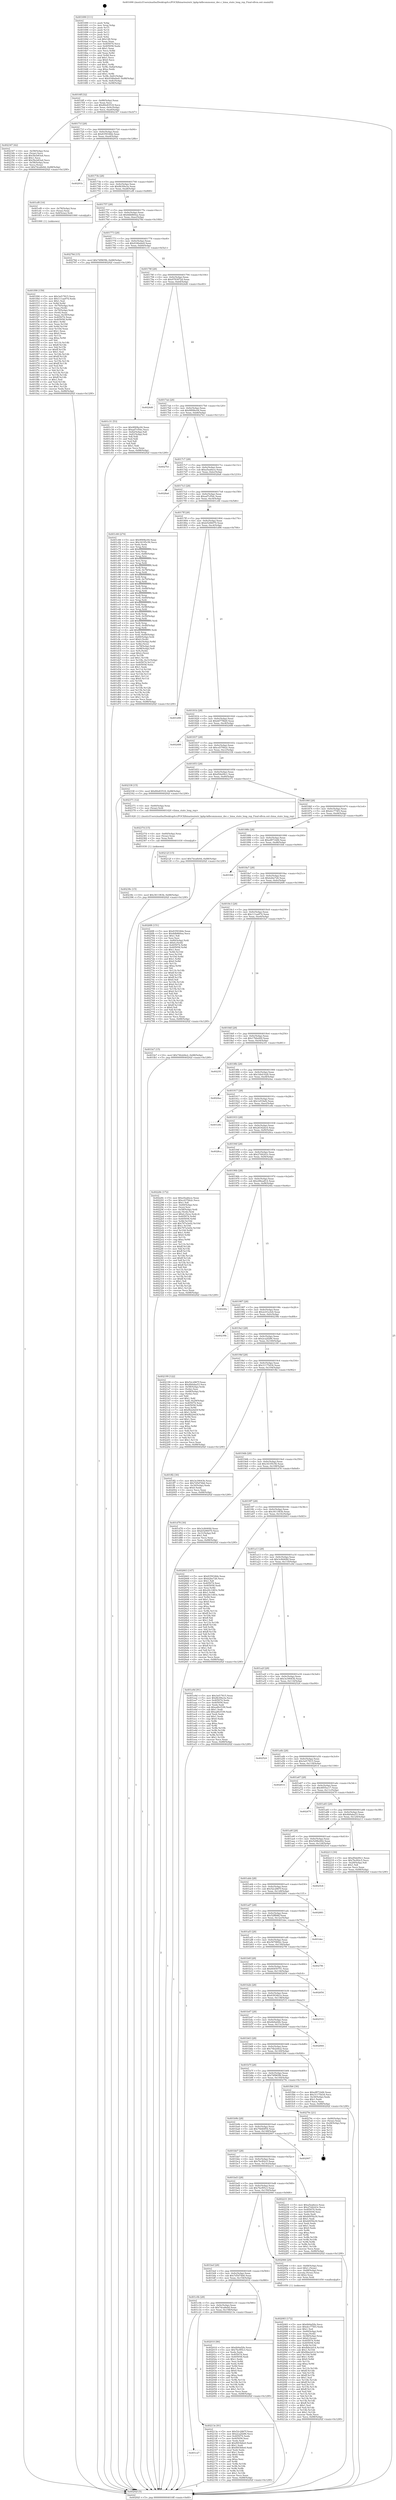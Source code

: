 digraph "0x401690" {
  label = "0x401690 (/mnt/c/Users/mathe/Desktop/tcc/POCII/binaries/extr_kphp-kdbcommonxz_dec.c_lzma_state_long_rep_Final-ollvm.out::main(0))"
  labelloc = "t"
  node[shape=record]

  Entry [label="",width=0.3,height=0.3,shape=circle,fillcolor=black,style=filled]
  "0x4016ff" [label="{
     0x4016ff [32]\l
     | [instrs]\l
     &nbsp;&nbsp;0x4016ff \<+6\>: mov -0x88(%rbp),%eax\l
     &nbsp;&nbsp;0x401705 \<+2\>: mov %eax,%ecx\l
     &nbsp;&nbsp;0x401707 \<+6\>: sub $0x80e83518,%ecx\l
     &nbsp;&nbsp;0x40170d \<+6\>: mov %eax,-0x9c(%rbp)\l
     &nbsp;&nbsp;0x401713 \<+6\>: mov %ecx,-0xa0(%rbp)\l
     &nbsp;&nbsp;0x401719 \<+6\>: je 0000000000402347 \<main+0xcb7\>\l
  }"]
  "0x402347" [label="{
     0x402347 [42]\l
     | [instrs]\l
     &nbsp;&nbsp;0x402347 \<+4\>: mov -0x58(%rbp),%rax\l
     &nbsp;&nbsp;0x40234b \<+2\>: mov (%rax),%ecx\l
     &nbsp;&nbsp;0x40234d \<+6\>: sub $0x5bcb83a4,%ecx\l
     &nbsp;&nbsp;0x402353 \<+3\>: add $0x1,%ecx\l
     &nbsp;&nbsp;0x402356 \<+6\>: add $0x5bcb83a4,%ecx\l
     &nbsp;&nbsp;0x40235c \<+4\>: mov -0x58(%rbp),%rax\l
     &nbsp;&nbsp;0x402360 \<+2\>: mov %ecx,(%rax)\l
     &nbsp;&nbsp;0x402362 \<+10\>: movl $0x7dca8e0d,-0x88(%rbp)\l
     &nbsp;&nbsp;0x40236c \<+5\>: jmp 000000000040292f \<main+0x129f\>\l
  }"]
  "0x40171f" [label="{
     0x40171f [28]\l
     | [instrs]\l
     &nbsp;&nbsp;0x40171f \<+5\>: jmp 0000000000401724 \<main+0x94\>\l
     &nbsp;&nbsp;0x401724 \<+6\>: mov -0x9c(%rbp),%eax\l
     &nbsp;&nbsp;0x40172a \<+5\>: sub $0x835934bb,%eax\l
     &nbsp;&nbsp;0x40172f \<+6\>: mov %eax,-0xa4(%rbp)\l
     &nbsp;&nbsp;0x401735 \<+6\>: je 000000000040291b \<main+0x128b\>\l
  }"]
  Exit [label="",width=0.3,height=0.3,shape=circle,fillcolor=black,style=filled,peripheries=2]
  "0x40291b" [label="{
     0x40291b\l
  }", style=dashed]
  "0x40173b" [label="{
     0x40173b [28]\l
     | [instrs]\l
     &nbsp;&nbsp;0x40173b \<+5\>: jmp 0000000000401740 \<main+0xb0\>\l
     &nbsp;&nbsp;0x401740 \<+6\>: mov -0x9c(%rbp),%eax\l
     &nbsp;&nbsp;0x401746 \<+5\>: sub $0x8b3f4a3a,%eax\l
     &nbsp;&nbsp;0x40174b \<+6\>: mov %eax,-0xa8(%rbp)\l
     &nbsp;&nbsp;0x401751 \<+6\>: je 0000000000401ef8 \<main+0x868\>\l
  }"]
  "0x40238c" [label="{
     0x40238c [15]\l
     | [instrs]\l
     &nbsp;&nbsp;0x40238c \<+10\>: movl $0x3611f63b,-0x88(%rbp)\l
     &nbsp;&nbsp;0x402396 \<+5\>: jmp 000000000040292f \<main+0x129f\>\l
  }"]
  "0x401ef8" [label="{
     0x401ef8 [16]\l
     | [instrs]\l
     &nbsp;&nbsp;0x401ef8 \<+4\>: mov -0x78(%rbp),%rax\l
     &nbsp;&nbsp;0x401efc \<+3\>: mov (%rax),%rax\l
     &nbsp;&nbsp;0x401eff \<+4\>: mov 0x8(%rax),%rdi\l
     &nbsp;&nbsp;0x401f03 \<+5\>: call 0000000000401060 \<atoi@plt\>\l
     | [calls]\l
     &nbsp;&nbsp;0x401060 \{1\} (unknown)\l
  }"]
  "0x401757" [label="{
     0x401757 [28]\l
     | [instrs]\l
     &nbsp;&nbsp;0x401757 \<+5\>: jmp 000000000040175c \<main+0xcc\>\l
     &nbsp;&nbsp;0x40175c \<+6\>: mov -0x9c(%rbp),%eax\l
     &nbsp;&nbsp;0x401762 \<+5\>: sub $0x8db860ea,%eax\l
     &nbsp;&nbsp;0x401767 \<+6\>: mov %eax,-0xac(%rbp)\l
     &nbsp;&nbsp;0x40176d \<+6\>: je 000000000040278d \<main+0x10fd\>\l
  }"]
  "0x40237d" [label="{
     0x40237d [15]\l
     | [instrs]\l
     &nbsp;&nbsp;0x40237d \<+4\>: mov -0x60(%rbp),%rax\l
     &nbsp;&nbsp;0x402381 \<+3\>: mov (%rax),%rax\l
     &nbsp;&nbsp;0x402384 \<+3\>: mov %rax,%rdi\l
     &nbsp;&nbsp;0x402387 \<+5\>: call 0000000000401030 \<free@plt\>\l
     | [calls]\l
     &nbsp;&nbsp;0x401030 \{1\} (unknown)\l
  }"]
  "0x40278d" [label="{
     0x40278d [15]\l
     | [instrs]\l
     &nbsp;&nbsp;0x40278d \<+10\>: movl $0x74f965fb,-0x88(%rbp)\l
     &nbsp;&nbsp;0x402797 \<+5\>: jmp 000000000040292f \<main+0x129f\>\l
  }"]
  "0x401773" [label="{
     0x401773 [28]\l
     | [instrs]\l
     &nbsp;&nbsp;0x401773 \<+5\>: jmp 0000000000401778 \<main+0xe8\>\l
     &nbsp;&nbsp;0x401778 \<+6\>: mov -0x9c(%rbp),%eax\l
     &nbsp;&nbsp;0x40177e \<+5\>: sub $0x934bebe9,%eax\l
     &nbsp;&nbsp;0x401783 \<+6\>: mov %eax,-0xb0(%rbp)\l
     &nbsp;&nbsp;0x401789 \<+6\>: je 0000000000401c31 \<main+0x5a1\>\l
  }"]
  "0x401c27" [label="{
     0x401c27\l
  }", style=dashed]
  "0x401c31" [label="{
     0x401c31 [53]\l
     | [instrs]\l
     &nbsp;&nbsp;0x401c31 \<+5\>: mov $0x9f49bc04,%eax\l
     &nbsp;&nbsp;0x401c36 \<+5\>: mov $0xad7cf5dc,%ecx\l
     &nbsp;&nbsp;0x401c3b \<+6\>: mov -0x82(%rbp),%dl\l
     &nbsp;&nbsp;0x401c41 \<+7\>: mov -0x81(%rbp),%sil\l
     &nbsp;&nbsp;0x401c48 \<+3\>: mov %dl,%dil\l
     &nbsp;&nbsp;0x401c4b \<+3\>: and %sil,%dil\l
     &nbsp;&nbsp;0x401c4e \<+3\>: xor %sil,%dl\l
     &nbsp;&nbsp;0x401c51 \<+3\>: or %dl,%dil\l
     &nbsp;&nbsp;0x401c54 \<+4\>: test $0x1,%dil\l
     &nbsp;&nbsp;0x401c58 \<+3\>: cmovne %ecx,%eax\l
     &nbsp;&nbsp;0x401c5b \<+6\>: mov %eax,-0x88(%rbp)\l
     &nbsp;&nbsp;0x401c61 \<+5\>: jmp 000000000040292f \<main+0x129f\>\l
  }"]
  "0x40178f" [label="{
     0x40178f [28]\l
     | [instrs]\l
     &nbsp;&nbsp;0x40178f \<+5\>: jmp 0000000000401794 \<main+0x104\>\l
     &nbsp;&nbsp;0x401794 \<+6\>: mov -0x9c(%rbp),%eax\l
     &nbsp;&nbsp;0x40179a \<+5\>: sub $0x9783972d,%eax\l
     &nbsp;&nbsp;0x40179f \<+6\>: mov %eax,-0xb4(%rbp)\l
     &nbsp;&nbsp;0x4017a5 \<+6\>: je 00000000004024d0 \<main+0xe40\>\l
  }"]
  "0x40292f" [label="{
     0x40292f [5]\l
     | [instrs]\l
     &nbsp;&nbsp;0x40292f \<+5\>: jmp 00000000004016ff \<main+0x6f\>\l
  }"]
  "0x401690" [label="{
     0x401690 [111]\l
     | [instrs]\l
     &nbsp;&nbsp;0x401690 \<+1\>: push %rbp\l
     &nbsp;&nbsp;0x401691 \<+3\>: mov %rsp,%rbp\l
     &nbsp;&nbsp;0x401694 \<+2\>: push %r15\l
     &nbsp;&nbsp;0x401696 \<+2\>: push %r14\l
     &nbsp;&nbsp;0x401698 \<+2\>: push %r13\l
     &nbsp;&nbsp;0x40169a \<+2\>: push %r12\l
     &nbsp;&nbsp;0x40169c \<+1\>: push %rbx\l
     &nbsp;&nbsp;0x40169d \<+7\>: sub $0x148,%rsp\l
     &nbsp;&nbsp;0x4016a4 \<+2\>: xor %eax,%eax\l
     &nbsp;&nbsp;0x4016a6 \<+7\>: mov 0x405074,%ecx\l
     &nbsp;&nbsp;0x4016ad \<+7\>: mov 0x405058,%edx\l
     &nbsp;&nbsp;0x4016b4 \<+3\>: sub $0x1,%eax\l
     &nbsp;&nbsp;0x4016b7 \<+3\>: mov %ecx,%r8d\l
     &nbsp;&nbsp;0x4016ba \<+3\>: add %eax,%r8d\l
     &nbsp;&nbsp;0x4016bd \<+4\>: imul %r8d,%ecx\l
     &nbsp;&nbsp;0x4016c1 \<+3\>: and $0x1,%ecx\l
     &nbsp;&nbsp;0x4016c4 \<+3\>: cmp $0x0,%ecx\l
     &nbsp;&nbsp;0x4016c7 \<+4\>: sete %r9b\l
     &nbsp;&nbsp;0x4016cb \<+4\>: and $0x1,%r9b\l
     &nbsp;&nbsp;0x4016cf \<+7\>: mov %r9b,-0x82(%rbp)\l
     &nbsp;&nbsp;0x4016d6 \<+3\>: cmp $0xa,%edx\l
     &nbsp;&nbsp;0x4016d9 \<+4\>: setl %r9b\l
     &nbsp;&nbsp;0x4016dd \<+4\>: and $0x1,%r9b\l
     &nbsp;&nbsp;0x4016e1 \<+7\>: mov %r9b,-0x81(%rbp)\l
     &nbsp;&nbsp;0x4016e8 \<+10\>: movl $0x934bebe9,-0x88(%rbp)\l
     &nbsp;&nbsp;0x4016f2 \<+6\>: mov %edi,-0x8c(%rbp)\l
     &nbsp;&nbsp;0x4016f8 \<+7\>: mov %rsi,-0x98(%rbp)\l
  }"]
  "0x40213e" [label="{
     0x40213e [91]\l
     | [instrs]\l
     &nbsp;&nbsp;0x40213e \<+5\>: mov $0x52c2867f,%eax\l
     &nbsp;&nbsp;0x402143 \<+5\>: mov $0x2ca2f286,%ecx\l
     &nbsp;&nbsp;0x402148 \<+7\>: mov 0x405074,%edx\l
     &nbsp;&nbsp;0x40214f \<+7\>: mov 0x405058,%esi\l
     &nbsp;&nbsp;0x402156 \<+2\>: mov %edx,%edi\l
     &nbsp;&nbsp;0x402158 \<+6\>: add $0xf003b6e0,%edi\l
     &nbsp;&nbsp;0x40215e \<+3\>: sub $0x1,%edi\l
     &nbsp;&nbsp;0x402161 \<+6\>: sub $0xf003b6e0,%edi\l
     &nbsp;&nbsp;0x402167 \<+3\>: imul %edi,%edx\l
     &nbsp;&nbsp;0x40216a \<+3\>: and $0x1,%edx\l
     &nbsp;&nbsp;0x40216d \<+3\>: cmp $0x0,%edx\l
     &nbsp;&nbsp;0x402170 \<+4\>: sete %r8b\l
     &nbsp;&nbsp;0x402174 \<+3\>: cmp $0xa,%esi\l
     &nbsp;&nbsp;0x402177 \<+4\>: setl %r9b\l
     &nbsp;&nbsp;0x40217b \<+3\>: mov %r8b,%r10b\l
     &nbsp;&nbsp;0x40217e \<+3\>: and %r9b,%r10b\l
     &nbsp;&nbsp;0x402181 \<+3\>: xor %r9b,%r8b\l
     &nbsp;&nbsp;0x402184 \<+3\>: or %r8b,%r10b\l
     &nbsp;&nbsp;0x402187 \<+4\>: test $0x1,%r10b\l
     &nbsp;&nbsp;0x40218b \<+3\>: cmovne %ecx,%eax\l
     &nbsp;&nbsp;0x40218e \<+6\>: mov %eax,-0x88(%rbp)\l
     &nbsp;&nbsp;0x402194 \<+5\>: jmp 000000000040292f \<main+0x129f\>\l
  }"]
  "0x4024d0" [label="{
     0x4024d0\l
  }", style=dashed]
  "0x4017ab" [label="{
     0x4017ab [28]\l
     | [instrs]\l
     &nbsp;&nbsp;0x4017ab \<+5\>: jmp 00000000004017b0 \<main+0x120\>\l
     &nbsp;&nbsp;0x4017b0 \<+6\>: mov -0x9c(%rbp),%eax\l
     &nbsp;&nbsp;0x4017b6 \<+5\>: sub $0x9f49bc04,%eax\l
     &nbsp;&nbsp;0x4017bb \<+6\>: mov %eax,-0xb8(%rbp)\l
     &nbsp;&nbsp;0x4017c1 \<+6\>: je 00000000004027b1 \<main+0x1121\>\l
  }"]
  "0x402083" [label="{
     0x402083 [172]\l
     | [instrs]\l
     &nbsp;&nbsp;0x402083 \<+5\>: mov $0x6b9af2fe,%ecx\l
     &nbsp;&nbsp;0x402088 \<+5\>: mov $0xdcc774f3,%edx\l
     &nbsp;&nbsp;0x40208d \<+3\>: mov $0x1,%sil\l
     &nbsp;&nbsp;0x402090 \<+4\>: mov -0x60(%rbp),%rdi\l
     &nbsp;&nbsp;0x402094 \<+3\>: mov %rax,(%rdi)\l
     &nbsp;&nbsp;0x402097 \<+4\>: mov -0x58(%rbp),%rax\l
     &nbsp;&nbsp;0x40209b \<+6\>: movl $0x0,(%rax)\l
     &nbsp;&nbsp;0x4020a1 \<+8\>: mov 0x405074,%r8d\l
     &nbsp;&nbsp;0x4020a9 \<+8\>: mov 0x405058,%r9d\l
     &nbsp;&nbsp;0x4020b1 \<+3\>: mov %r8d,%r10d\l
     &nbsp;&nbsp;0x4020b4 \<+7\>: sub $0xfbbe2d14,%r10d\l
     &nbsp;&nbsp;0x4020bb \<+4\>: sub $0x1,%r10d\l
     &nbsp;&nbsp;0x4020bf \<+7\>: add $0xfbbe2d14,%r10d\l
     &nbsp;&nbsp;0x4020c6 \<+4\>: imul %r10d,%r8d\l
     &nbsp;&nbsp;0x4020ca \<+4\>: and $0x1,%r8d\l
     &nbsp;&nbsp;0x4020ce \<+4\>: cmp $0x0,%r8d\l
     &nbsp;&nbsp;0x4020d2 \<+4\>: sete %r11b\l
     &nbsp;&nbsp;0x4020d6 \<+4\>: cmp $0xa,%r9d\l
     &nbsp;&nbsp;0x4020da \<+3\>: setl %bl\l
     &nbsp;&nbsp;0x4020dd \<+3\>: mov %r11b,%r14b\l
     &nbsp;&nbsp;0x4020e0 \<+4\>: xor $0xff,%r14b\l
     &nbsp;&nbsp;0x4020e4 \<+3\>: mov %bl,%r15b\l
     &nbsp;&nbsp;0x4020e7 \<+4\>: xor $0xff,%r15b\l
     &nbsp;&nbsp;0x4020eb \<+4\>: xor $0x1,%sil\l
     &nbsp;&nbsp;0x4020ef \<+3\>: mov %r14b,%r12b\l
     &nbsp;&nbsp;0x4020f2 \<+4\>: and $0xff,%r12b\l
     &nbsp;&nbsp;0x4020f6 \<+3\>: and %sil,%r11b\l
     &nbsp;&nbsp;0x4020f9 \<+3\>: mov %r15b,%r13b\l
     &nbsp;&nbsp;0x4020fc \<+4\>: and $0xff,%r13b\l
     &nbsp;&nbsp;0x402100 \<+3\>: and %sil,%bl\l
     &nbsp;&nbsp;0x402103 \<+3\>: or %r11b,%r12b\l
     &nbsp;&nbsp;0x402106 \<+3\>: or %bl,%r13b\l
     &nbsp;&nbsp;0x402109 \<+3\>: xor %r13b,%r12b\l
     &nbsp;&nbsp;0x40210c \<+3\>: or %r15b,%r14b\l
     &nbsp;&nbsp;0x40210f \<+4\>: xor $0xff,%r14b\l
     &nbsp;&nbsp;0x402113 \<+4\>: or $0x1,%sil\l
     &nbsp;&nbsp;0x402117 \<+3\>: and %sil,%r14b\l
     &nbsp;&nbsp;0x40211a \<+3\>: or %r14b,%r12b\l
     &nbsp;&nbsp;0x40211d \<+4\>: test $0x1,%r12b\l
     &nbsp;&nbsp;0x402121 \<+3\>: cmovne %edx,%ecx\l
     &nbsp;&nbsp;0x402124 \<+6\>: mov %ecx,-0x88(%rbp)\l
     &nbsp;&nbsp;0x40212a \<+5\>: jmp 000000000040292f \<main+0x129f\>\l
  }"]
  "0x4027b1" [label="{
     0x4027b1\l
  }", style=dashed]
  "0x4017c7" [label="{
     0x4017c7 [28]\l
     | [instrs]\l
     &nbsp;&nbsp;0x4017c7 \<+5\>: jmp 00000000004017cc \<main+0x13c\>\l
     &nbsp;&nbsp;0x4017cc \<+6\>: mov -0x9c(%rbp),%eax\l
     &nbsp;&nbsp;0x4017d2 \<+5\>: sub $0xa5ea6ece,%eax\l
     &nbsp;&nbsp;0x4017d7 \<+6\>: mov %eax,-0xbc(%rbp)\l
     &nbsp;&nbsp;0x4017dd \<+6\>: je 00000000004028a6 \<main+0x1216\>\l
  }"]
  "0x401c0b" [label="{
     0x401c0b [28]\l
     | [instrs]\l
     &nbsp;&nbsp;0x401c0b \<+5\>: jmp 0000000000401c10 \<main+0x580\>\l
     &nbsp;&nbsp;0x401c10 \<+6\>: mov -0x9c(%rbp),%eax\l
     &nbsp;&nbsp;0x401c16 \<+5\>: sub $0x7dca8e0d,%eax\l
     &nbsp;&nbsp;0x401c1b \<+6\>: mov %eax,-0x158(%rbp)\l
     &nbsp;&nbsp;0x401c21 \<+6\>: je 000000000040213e \<main+0xaae\>\l
  }"]
  "0x4028a6" [label="{
     0x4028a6\l
  }", style=dashed]
  "0x4017e3" [label="{
     0x4017e3 [28]\l
     | [instrs]\l
     &nbsp;&nbsp;0x4017e3 \<+5\>: jmp 00000000004017e8 \<main+0x158\>\l
     &nbsp;&nbsp;0x4017e8 \<+6\>: mov -0x9c(%rbp),%eax\l
     &nbsp;&nbsp;0x4017ee \<+5\>: sub $0xad7cf5dc,%eax\l
     &nbsp;&nbsp;0x4017f3 \<+6\>: mov %eax,-0xc0(%rbp)\l
     &nbsp;&nbsp;0x4017f9 \<+6\>: je 0000000000401c66 \<main+0x5d6\>\l
  }"]
  "0x402010" [label="{
     0x402010 [86]\l
     | [instrs]\l
     &nbsp;&nbsp;0x402010 \<+5\>: mov $0x6b9af2fe,%eax\l
     &nbsp;&nbsp;0x402015 \<+5\>: mov $0x7bcf95c3,%ecx\l
     &nbsp;&nbsp;0x40201a \<+2\>: xor %edx,%edx\l
     &nbsp;&nbsp;0x40201c \<+7\>: mov 0x405074,%esi\l
     &nbsp;&nbsp;0x402023 \<+7\>: mov 0x405058,%edi\l
     &nbsp;&nbsp;0x40202a \<+3\>: sub $0x1,%edx\l
     &nbsp;&nbsp;0x40202d \<+3\>: mov %esi,%r8d\l
     &nbsp;&nbsp;0x402030 \<+3\>: add %edx,%r8d\l
     &nbsp;&nbsp;0x402033 \<+4\>: imul %r8d,%esi\l
     &nbsp;&nbsp;0x402037 \<+3\>: and $0x1,%esi\l
     &nbsp;&nbsp;0x40203a \<+3\>: cmp $0x0,%esi\l
     &nbsp;&nbsp;0x40203d \<+4\>: sete %r9b\l
     &nbsp;&nbsp;0x402041 \<+3\>: cmp $0xa,%edi\l
     &nbsp;&nbsp;0x402044 \<+4\>: setl %r10b\l
     &nbsp;&nbsp;0x402048 \<+3\>: mov %r9b,%r11b\l
     &nbsp;&nbsp;0x40204b \<+3\>: and %r10b,%r11b\l
     &nbsp;&nbsp;0x40204e \<+3\>: xor %r10b,%r9b\l
     &nbsp;&nbsp;0x402051 \<+3\>: or %r9b,%r11b\l
     &nbsp;&nbsp;0x402054 \<+4\>: test $0x1,%r11b\l
     &nbsp;&nbsp;0x402058 \<+3\>: cmovne %ecx,%eax\l
     &nbsp;&nbsp;0x40205b \<+6\>: mov %eax,-0x88(%rbp)\l
     &nbsp;&nbsp;0x402061 \<+5\>: jmp 000000000040292f \<main+0x129f\>\l
  }"]
  "0x401c66" [label="{
     0x401c66 [274]\l
     | [instrs]\l
     &nbsp;&nbsp;0x401c66 \<+5\>: mov $0x9f49bc04,%eax\l
     &nbsp;&nbsp;0x401c6b \<+5\>: mov $0x34195c56,%ecx\l
     &nbsp;&nbsp;0x401c70 \<+2\>: xor %edx,%edx\l
     &nbsp;&nbsp;0x401c72 \<+3\>: mov %rsp,%rsi\l
     &nbsp;&nbsp;0x401c75 \<+4\>: add $0xfffffffffffffff0,%rsi\l
     &nbsp;&nbsp;0x401c79 \<+3\>: mov %rsi,%rsp\l
     &nbsp;&nbsp;0x401c7c \<+4\>: mov %rsi,-0x80(%rbp)\l
     &nbsp;&nbsp;0x401c80 \<+3\>: mov %rsp,%rsi\l
     &nbsp;&nbsp;0x401c83 \<+4\>: add $0xfffffffffffffff0,%rsi\l
     &nbsp;&nbsp;0x401c87 \<+3\>: mov %rsi,%rsp\l
     &nbsp;&nbsp;0x401c8a \<+3\>: mov %rsp,%rdi\l
     &nbsp;&nbsp;0x401c8d \<+4\>: add $0xfffffffffffffff0,%rdi\l
     &nbsp;&nbsp;0x401c91 \<+3\>: mov %rdi,%rsp\l
     &nbsp;&nbsp;0x401c94 \<+4\>: mov %rdi,-0x78(%rbp)\l
     &nbsp;&nbsp;0x401c98 \<+3\>: mov %rsp,%rdi\l
     &nbsp;&nbsp;0x401c9b \<+4\>: add $0xfffffffffffffff0,%rdi\l
     &nbsp;&nbsp;0x401c9f \<+3\>: mov %rdi,%rsp\l
     &nbsp;&nbsp;0x401ca2 \<+4\>: mov %rdi,-0x70(%rbp)\l
     &nbsp;&nbsp;0x401ca6 \<+3\>: mov %rsp,%rdi\l
     &nbsp;&nbsp;0x401ca9 \<+4\>: add $0xfffffffffffffff0,%rdi\l
     &nbsp;&nbsp;0x401cad \<+3\>: mov %rdi,%rsp\l
     &nbsp;&nbsp;0x401cb0 \<+4\>: mov %rdi,-0x68(%rbp)\l
     &nbsp;&nbsp;0x401cb4 \<+3\>: mov %rsp,%rdi\l
     &nbsp;&nbsp;0x401cb7 \<+4\>: add $0xfffffffffffffff0,%rdi\l
     &nbsp;&nbsp;0x401cbb \<+3\>: mov %rdi,%rsp\l
     &nbsp;&nbsp;0x401cbe \<+4\>: mov %rdi,-0x60(%rbp)\l
     &nbsp;&nbsp;0x401cc2 \<+3\>: mov %rsp,%rdi\l
     &nbsp;&nbsp;0x401cc5 \<+4\>: add $0xfffffffffffffff0,%rdi\l
     &nbsp;&nbsp;0x401cc9 \<+3\>: mov %rdi,%rsp\l
     &nbsp;&nbsp;0x401ccc \<+4\>: mov %rdi,-0x58(%rbp)\l
     &nbsp;&nbsp;0x401cd0 \<+3\>: mov %rsp,%rdi\l
     &nbsp;&nbsp;0x401cd3 \<+4\>: add $0xfffffffffffffff0,%rdi\l
     &nbsp;&nbsp;0x401cd7 \<+3\>: mov %rdi,%rsp\l
     &nbsp;&nbsp;0x401cda \<+4\>: mov %rdi,-0x50(%rbp)\l
     &nbsp;&nbsp;0x401cde \<+3\>: mov %rsp,%rdi\l
     &nbsp;&nbsp;0x401ce1 \<+4\>: add $0xfffffffffffffff0,%rdi\l
     &nbsp;&nbsp;0x401ce5 \<+3\>: mov %rdi,%rsp\l
     &nbsp;&nbsp;0x401ce8 \<+4\>: mov %rdi,-0x48(%rbp)\l
     &nbsp;&nbsp;0x401cec \<+3\>: mov %rsp,%rdi\l
     &nbsp;&nbsp;0x401cef \<+4\>: add $0xfffffffffffffff0,%rdi\l
     &nbsp;&nbsp;0x401cf3 \<+3\>: mov %rdi,%rsp\l
     &nbsp;&nbsp;0x401cf6 \<+4\>: mov %rdi,-0x40(%rbp)\l
     &nbsp;&nbsp;0x401cfa \<+4\>: mov -0x80(%rbp),%rdi\l
     &nbsp;&nbsp;0x401cfe \<+6\>: movl $0x0,(%rdi)\l
     &nbsp;&nbsp;0x401d04 \<+7\>: mov -0x8c(%rbp),%r8d\l
     &nbsp;&nbsp;0x401d0b \<+3\>: mov %r8d,(%rsi)\l
     &nbsp;&nbsp;0x401d0e \<+4\>: mov -0x78(%rbp),%rdi\l
     &nbsp;&nbsp;0x401d12 \<+7\>: mov -0x98(%rbp),%r9\l
     &nbsp;&nbsp;0x401d19 \<+3\>: mov %r9,(%rdi)\l
     &nbsp;&nbsp;0x401d1c \<+3\>: cmpl $0x2,(%rsi)\l
     &nbsp;&nbsp;0x401d1f \<+4\>: setne %r10b\l
     &nbsp;&nbsp;0x401d23 \<+4\>: and $0x1,%r10b\l
     &nbsp;&nbsp;0x401d27 \<+4\>: mov %r10b,-0x31(%rbp)\l
     &nbsp;&nbsp;0x401d2b \<+8\>: mov 0x405074,%r11d\l
     &nbsp;&nbsp;0x401d33 \<+7\>: mov 0x405058,%ebx\l
     &nbsp;&nbsp;0x401d3a \<+3\>: sub $0x1,%edx\l
     &nbsp;&nbsp;0x401d3d \<+3\>: mov %r11d,%r14d\l
     &nbsp;&nbsp;0x401d40 \<+3\>: add %edx,%r14d\l
     &nbsp;&nbsp;0x401d43 \<+4\>: imul %r14d,%r11d\l
     &nbsp;&nbsp;0x401d47 \<+4\>: and $0x1,%r11d\l
     &nbsp;&nbsp;0x401d4b \<+4\>: cmp $0x0,%r11d\l
     &nbsp;&nbsp;0x401d4f \<+4\>: sete %r10b\l
     &nbsp;&nbsp;0x401d53 \<+3\>: cmp $0xa,%ebx\l
     &nbsp;&nbsp;0x401d56 \<+4\>: setl %r15b\l
     &nbsp;&nbsp;0x401d5a \<+3\>: mov %r10b,%r12b\l
     &nbsp;&nbsp;0x401d5d \<+3\>: and %r15b,%r12b\l
     &nbsp;&nbsp;0x401d60 \<+3\>: xor %r15b,%r10b\l
     &nbsp;&nbsp;0x401d63 \<+3\>: or %r10b,%r12b\l
     &nbsp;&nbsp;0x401d66 \<+4\>: test $0x1,%r12b\l
     &nbsp;&nbsp;0x401d6a \<+3\>: cmovne %ecx,%eax\l
     &nbsp;&nbsp;0x401d6d \<+6\>: mov %eax,-0x88(%rbp)\l
     &nbsp;&nbsp;0x401d73 \<+5\>: jmp 000000000040292f \<main+0x129f\>\l
  }"]
  "0x4017ff" [label="{
     0x4017ff [28]\l
     | [instrs]\l
     &nbsp;&nbsp;0x4017ff \<+5\>: jmp 0000000000401804 \<main+0x174\>\l
     &nbsp;&nbsp;0x401804 \<+6\>: mov -0x9c(%rbp),%eax\l
     &nbsp;&nbsp;0x40180a \<+5\>: sub $0xb5296070,%eax\l
     &nbsp;&nbsp;0x40180f \<+6\>: mov %eax,-0xc4(%rbp)\l
     &nbsp;&nbsp;0x401815 \<+6\>: je 0000000000401d96 \<main+0x706\>\l
  }"]
  "0x401bef" [label="{
     0x401bef [28]\l
     | [instrs]\l
     &nbsp;&nbsp;0x401bef \<+5\>: jmp 0000000000401bf4 \<main+0x564\>\l
     &nbsp;&nbsp;0x401bf4 \<+6\>: mov -0x9c(%rbp),%eax\l
     &nbsp;&nbsp;0x401bfa \<+5\>: sub $0x7d5d74b6,%eax\l
     &nbsp;&nbsp;0x401bff \<+6\>: mov %eax,-0x154(%rbp)\l
     &nbsp;&nbsp;0x401c05 \<+6\>: je 0000000000402010 \<main+0x980\>\l
  }"]
  "0x402066" [label="{
     0x402066 [29]\l
     | [instrs]\l
     &nbsp;&nbsp;0x402066 \<+4\>: mov -0x68(%rbp),%rax\l
     &nbsp;&nbsp;0x40206a \<+6\>: movl $0x1,(%rax)\l
     &nbsp;&nbsp;0x402070 \<+4\>: mov -0x68(%rbp),%rax\l
     &nbsp;&nbsp;0x402074 \<+3\>: movslq (%rax),%rax\l
     &nbsp;&nbsp;0x402077 \<+4\>: shl $0x2,%rax\l
     &nbsp;&nbsp;0x40207b \<+3\>: mov %rax,%rdi\l
     &nbsp;&nbsp;0x40207e \<+5\>: call 0000000000401050 \<malloc@plt\>\l
     | [calls]\l
     &nbsp;&nbsp;0x401050 \{1\} (unknown)\l
  }"]
  "0x401d96" [label="{
     0x401d96\l
  }", style=dashed]
  "0x40181b" [label="{
     0x40181b [28]\l
     | [instrs]\l
     &nbsp;&nbsp;0x40181b \<+5\>: jmp 0000000000401820 \<main+0x190\>\l
     &nbsp;&nbsp;0x401820 \<+6\>: mov -0x9c(%rbp),%eax\l
     &nbsp;&nbsp;0x401826 \<+5\>: sub $0xb677fbb9,%eax\l
     &nbsp;&nbsp;0x40182b \<+6\>: mov %eax,-0xc8(%rbp)\l
     &nbsp;&nbsp;0x401831 \<+6\>: je 0000000000402488 \<main+0xdf8\>\l
  }"]
  "0x401bd3" [label="{
     0x401bd3 [28]\l
     | [instrs]\l
     &nbsp;&nbsp;0x401bd3 \<+5\>: jmp 0000000000401bd8 \<main+0x548\>\l
     &nbsp;&nbsp;0x401bd8 \<+6\>: mov -0x9c(%rbp),%eax\l
     &nbsp;&nbsp;0x401bde \<+5\>: sub $0x7bcf95c3,%eax\l
     &nbsp;&nbsp;0x401be3 \<+6\>: mov %eax,-0x150(%rbp)\l
     &nbsp;&nbsp;0x401be9 \<+6\>: je 0000000000402066 \<main+0x9d6\>\l
  }"]
  "0x402488" [label="{
     0x402488\l
  }", style=dashed]
  "0x401837" [label="{
     0x401837 [28]\l
     | [instrs]\l
     &nbsp;&nbsp;0x401837 \<+5\>: jmp 000000000040183c \<main+0x1ac\>\l
     &nbsp;&nbsp;0x40183c \<+6\>: mov -0x9c(%rbp),%eax\l
     &nbsp;&nbsp;0x401842 \<+5\>: sub $0xcd376b2c,%eax\l
     &nbsp;&nbsp;0x401847 \<+6\>: mov %eax,-0xcc(%rbp)\l
     &nbsp;&nbsp;0x40184d \<+6\>: je 0000000000402338 \<main+0xca8\>\l
  }"]
  "0x402231" [label="{
     0x402231 [91]\l
     | [instrs]\l
     &nbsp;&nbsp;0x402231 \<+5\>: mov $0xa5ea6ece,%eax\l
     &nbsp;&nbsp;0x402236 \<+5\>: mov $0x27d4243c,%ecx\l
     &nbsp;&nbsp;0x40223b \<+7\>: mov 0x405074,%edx\l
     &nbsp;&nbsp;0x402242 \<+7\>: mov 0x405058,%esi\l
     &nbsp;&nbsp;0x402249 \<+2\>: mov %edx,%edi\l
     &nbsp;&nbsp;0x40224b \<+6\>: add $0xb005fa30,%edi\l
     &nbsp;&nbsp;0x402251 \<+3\>: sub $0x1,%edi\l
     &nbsp;&nbsp;0x402254 \<+6\>: sub $0xb005fa30,%edi\l
     &nbsp;&nbsp;0x40225a \<+3\>: imul %edi,%edx\l
     &nbsp;&nbsp;0x40225d \<+3\>: and $0x1,%edx\l
     &nbsp;&nbsp;0x402260 \<+3\>: cmp $0x0,%edx\l
     &nbsp;&nbsp;0x402263 \<+4\>: sete %r8b\l
     &nbsp;&nbsp;0x402267 \<+3\>: cmp $0xa,%esi\l
     &nbsp;&nbsp;0x40226a \<+4\>: setl %r9b\l
     &nbsp;&nbsp;0x40226e \<+3\>: mov %r8b,%r10b\l
     &nbsp;&nbsp;0x402271 \<+3\>: and %r9b,%r10b\l
     &nbsp;&nbsp;0x402274 \<+3\>: xor %r9b,%r8b\l
     &nbsp;&nbsp;0x402277 \<+3\>: or %r8b,%r10b\l
     &nbsp;&nbsp;0x40227a \<+4\>: test $0x1,%r10b\l
     &nbsp;&nbsp;0x40227e \<+3\>: cmovne %ecx,%eax\l
     &nbsp;&nbsp;0x402281 \<+6\>: mov %eax,-0x88(%rbp)\l
     &nbsp;&nbsp;0x402287 \<+5\>: jmp 000000000040292f \<main+0x129f\>\l
  }"]
  "0x402338" [label="{
     0x402338 [15]\l
     | [instrs]\l
     &nbsp;&nbsp;0x402338 \<+10\>: movl $0x80e83518,-0x88(%rbp)\l
     &nbsp;&nbsp;0x402342 \<+5\>: jmp 000000000040292f \<main+0x129f\>\l
  }"]
  "0x401853" [label="{
     0x401853 [28]\l
     | [instrs]\l
     &nbsp;&nbsp;0x401853 \<+5\>: jmp 0000000000401858 \<main+0x1c8\>\l
     &nbsp;&nbsp;0x401858 \<+6\>: mov -0x9c(%rbp),%eax\l
     &nbsp;&nbsp;0x40185e \<+5\>: sub $0xd5de09c1,%eax\l
     &nbsp;&nbsp;0x401863 \<+6\>: mov %eax,-0xd0(%rbp)\l
     &nbsp;&nbsp;0x401869 \<+6\>: je 0000000000402371 \<main+0xce1\>\l
  }"]
  "0x401bb7" [label="{
     0x401bb7 [28]\l
     | [instrs]\l
     &nbsp;&nbsp;0x401bb7 \<+5\>: jmp 0000000000401bbc \<main+0x52c\>\l
     &nbsp;&nbsp;0x401bbc \<+6\>: mov -0x9c(%rbp),%eax\l
     &nbsp;&nbsp;0x401bc2 \<+5\>: sub $0x7bcf02c5,%eax\l
     &nbsp;&nbsp;0x401bc7 \<+6\>: mov %eax,-0x14c(%rbp)\l
     &nbsp;&nbsp;0x401bcd \<+6\>: je 0000000000402231 \<main+0xba1\>\l
  }"]
  "0x402371" [label="{
     0x402371 [12]\l
     | [instrs]\l
     &nbsp;&nbsp;0x402371 \<+4\>: mov -0x60(%rbp),%rax\l
     &nbsp;&nbsp;0x402375 \<+3\>: mov (%rax),%rdi\l
     &nbsp;&nbsp;0x402378 \<+5\>: call 0000000000401420 \<lzma_state_long_rep\>\l
     | [calls]\l
     &nbsp;&nbsp;0x401420 \{1\} (/mnt/c/Users/mathe/Desktop/tcc/POCII/binaries/extr_kphp-kdbcommonxz_dec.c_lzma_state_long_rep_Final-ollvm.out::lzma_state_long_rep)\l
  }"]
  "0x40186f" [label="{
     0x40186f [28]\l
     | [instrs]\l
     &nbsp;&nbsp;0x40186f \<+5\>: jmp 0000000000401874 \<main+0x1e4\>\l
     &nbsp;&nbsp;0x401874 \<+6\>: mov -0x9c(%rbp),%eax\l
     &nbsp;&nbsp;0x40187a \<+5\>: sub $0xdcc774f3,%eax\l
     &nbsp;&nbsp;0x40187f \<+6\>: mov %eax,-0xd4(%rbp)\l
     &nbsp;&nbsp;0x401885 \<+6\>: je 000000000040212f \<main+0xa9f\>\l
  }"]
  "0x402907" [label="{
     0x402907\l
  }", style=dashed]
  "0x40212f" [label="{
     0x40212f [15]\l
     | [instrs]\l
     &nbsp;&nbsp;0x40212f \<+10\>: movl $0x7dca8e0d,-0x88(%rbp)\l
     &nbsp;&nbsp;0x402139 \<+5\>: jmp 000000000040292f \<main+0x129f\>\l
  }"]
  "0x40188b" [label="{
     0x40188b [28]\l
     | [instrs]\l
     &nbsp;&nbsp;0x40188b \<+5\>: jmp 0000000000401890 \<main+0x200\>\l
     &nbsp;&nbsp;0x401890 \<+6\>: mov -0x9c(%rbp),%eax\l
     &nbsp;&nbsp;0x401896 \<+5\>: sub $0xef871b06,%eax\l
     &nbsp;&nbsp;0x40189b \<+6\>: mov %eax,-0xd8(%rbp)\l
     &nbsp;&nbsp;0x4018a1 \<+6\>: je 0000000000401fd4 \<main+0x944\>\l
  }"]
  "0x401b9b" [label="{
     0x401b9b [28]\l
     | [instrs]\l
     &nbsp;&nbsp;0x401b9b \<+5\>: jmp 0000000000401ba0 \<main+0x510\>\l
     &nbsp;&nbsp;0x401ba0 \<+6\>: mov -0x9c(%rbp),%eax\l
     &nbsp;&nbsp;0x401ba6 \<+5\>: sub $0x79d40f54,%eax\l
     &nbsp;&nbsp;0x401bab \<+6\>: mov %eax,-0x148(%rbp)\l
     &nbsp;&nbsp;0x401bb1 \<+6\>: je 0000000000402907 \<main+0x1277\>\l
  }"]
  "0x401fd4" [label="{
     0x401fd4\l
  }", style=dashed]
  "0x4018a7" [label="{
     0x4018a7 [28]\l
     | [instrs]\l
     &nbsp;&nbsp;0x4018a7 \<+5\>: jmp 00000000004018ac \<main+0x21c\>\l
     &nbsp;&nbsp;0x4018ac \<+6\>: mov -0x9c(%rbp),%eax\l
     &nbsp;&nbsp;0x4018b2 \<+5\>: sub $0xb2be726,%eax\l
     &nbsp;&nbsp;0x4018b7 \<+6\>: mov %eax,-0xdc(%rbp)\l
     &nbsp;&nbsp;0x4018bd \<+6\>: je 00000000004026f6 \<main+0x1066\>\l
  }"]
  "0x40279c" [label="{
     0x40279c [21]\l
     | [instrs]\l
     &nbsp;&nbsp;0x40279c \<+4\>: mov -0x80(%rbp),%rax\l
     &nbsp;&nbsp;0x4027a0 \<+2\>: mov (%rax),%eax\l
     &nbsp;&nbsp;0x4027a2 \<+4\>: lea -0x28(%rbp),%rsp\l
     &nbsp;&nbsp;0x4027a6 \<+1\>: pop %rbx\l
     &nbsp;&nbsp;0x4027a7 \<+2\>: pop %r12\l
     &nbsp;&nbsp;0x4027a9 \<+2\>: pop %r13\l
     &nbsp;&nbsp;0x4027ab \<+2\>: pop %r14\l
     &nbsp;&nbsp;0x4027ad \<+2\>: pop %r15\l
     &nbsp;&nbsp;0x4027af \<+1\>: pop %rbp\l
     &nbsp;&nbsp;0x4027b0 \<+1\>: ret\l
  }"]
  "0x4026f6" [label="{
     0x4026f6 [151]\l
     | [instrs]\l
     &nbsp;&nbsp;0x4026f6 \<+5\>: mov $0x835934bb,%eax\l
     &nbsp;&nbsp;0x4026fb \<+5\>: mov $0x8db860ea,%ecx\l
     &nbsp;&nbsp;0x402700 \<+2\>: mov $0x1,%dl\l
     &nbsp;&nbsp;0x402702 \<+2\>: xor %esi,%esi\l
     &nbsp;&nbsp;0x402704 \<+4\>: mov -0x80(%rbp),%rdi\l
     &nbsp;&nbsp;0x402708 \<+6\>: movl $0x0,(%rdi)\l
     &nbsp;&nbsp;0x40270e \<+8\>: mov 0x405074,%r8d\l
     &nbsp;&nbsp;0x402716 \<+8\>: mov 0x405058,%r9d\l
     &nbsp;&nbsp;0x40271e \<+3\>: sub $0x1,%esi\l
     &nbsp;&nbsp;0x402721 \<+3\>: mov %r8d,%r10d\l
     &nbsp;&nbsp;0x402724 \<+3\>: add %esi,%r10d\l
     &nbsp;&nbsp;0x402727 \<+4\>: imul %r10d,%r8d\l
     &nbsp;&nbsp;0x40272b \<+4\>: and $0x1,%r8d\l
     &nbsp;&nbsp;0x40272f \<+4\>: cmp $0x0,%r8d\l
     &nbsp;&nbsp;0x402733 \<+4\>: sete %r11b\l
     &nbsp;&nbsp;0x402737 \<+4\>: cmp $0xa,%r9d\l
     &nbsp;&nbsp;0x40273b \<+3\>: setl %bl\l
     &nbsp;&nbsp;0x40273e \<+3\>: mov %r11b,%r14b\l
     &nbsp;&nbsp;0x402741 \<+4\>: xor $0xff,%r14b\l
     &nbsp;&nbsp;0x402745 \<+3\>: mov %bl,%r15b\l
     &nbsp;&nbsp;0x402748 \<+4\>: xor $0xff,%r15b\l
     &nbsp;&nbsp;0x40274c \<+3\>: xor $0x0,%dl\l
     &nbsp;&nbsp;0x40274f \<+3\>: mov %r14b,%r12b\l
     &nbsp;&nbsp;0x402752 \<+4\>: and $0x0,%r12b\l
     &nbsp;&nbsp;0x402756 \<+3\>: and %dl,%r11b\l
     &nbsp;&nbsp;0x402759 \<+3\>: mov %r15b,%r13b\l
     &nbsp;&nbsp;0x40275c \<+4\>: and $0x0,%r13b\l
     &nbsp;&nbsp;0x402760 \<+2\>: and %dl,%bl\l
     &nbsp;&nbsp;0x402762 \<+3\>: or %r11b,%r12b\l
     &nbsp;&nbsp;0x402765 \<+3\>: or %bl,%r13b\l
     &nbsp;&nbsp;0x402768 \<+3\>: xor %r13b,%r12b\l
     &nbsp;&nbsp;0x40276b \<+3\>: or %r15b,%r14b\l
     &nbsp;&nbsp;0x40276e \<+4\>: xor $0xff,%r14b\l
     &nbsp;&nbsp;0x402772 \<+3\>: or $0x0,%dl\l
     &nbsp;&nbsp;0x402775 \<+3\>: and %dl,%r14b\l
     &nbsp;&nbsp;0x402778 \<+3\>: or %r14b,%r12b\l
     &nbsp;&nbsp;0x40277b \<+4\>: test $0x1,%r12b\l
     &nbsp;&nbsp;0x40277f \<+3\>: cmovne %ecx,%eax\l
     &nbsp;&nbsp;0x402782 \<+6\>: mov %eax,-0x88(%rbp)\l
     &nbsp;&nbsp;0x402788 \<+5\>: jmp 000000000040292f \<main+0x129f\>\l
  }"]
  "0x4018c3" [label="{
     0x4018c3 [28]\l
     | [instrs]\l
     &nbsp;&nbsp;0x4018c3 \<+5\>: jmp 00000000004018c8 \<main+0x238\>\l
     &nbsp;&nbsp;0x4018c8 \<+6\>: mov -0x9c(%rbp),%eax\l
     &nbsp;&nbsp;0x4018ce \<+5\>: sub $0x111aa974,%eax\l
     &nbsp;&nbsp;0x4018d3 \<+6\>: mov %eax,-0xe0(%rbp)\l
     &nbsp;&nbsp;0x4018d9 \<+6\>: je 0000000000401fa7 \<main+0x917\>\l
  }"]
  "0x401b7f" [label="{
     0x401b7f [28]\l
     | [instrs]\l
     &nbsp;&nbsp;0x401b7f \<+5\>: jmp 0000000000401b84 \<main+0x4f4\>\l
     &nbsp;&nbsp;0x401b84 \<+6\>: mov -0x9c(%rbp),%eax\l
     &nbsp;&nbsp;0x401b8a \<+5\>: sub $0x74f965fb,%eax\l
     &nbsp;&nbsp;0x401b8f \<+6\>: mov %eax,-0x144(%rbp)\l
     &nbsp;&nbsp;0x401b95 \<+6\>: je 000000000040279c \<main+0x110c\>\l
  }"]
  "0x401fa7" [label="{
     0x401fa7 [15]\l
     | [instrs]\l
     &nbsp;&nbsp;0x401fa7 \<+10\>: movl $0x74b2d4e2,-0x88(%rbp)\l
     &nbsp;&nbsp;0x401fb1 \<+5\>: jmp 000000000040292f \<main+0x129f\>\l
  }"]
  "0x4018df" [label="{
     0x4018df [28]\l
     | [instrs]\l
     &nbsp;&nbsp;0x4018df \<+5\>: jmp 00000000004018e4 \<main+0x254\>\l
     &nbsp;&nbsp;0x4018e4 \<+6\>: mov -0x9c(%rbp),%eax\l
     &nbsp;&nbsp;0x4018ea \<+5\>: sub $0x17bfa269,%eax\l
     &nbsp;&nbsp;0x4018ef \<+6\>: mov %eax,-0xe4(%rbp)\l
     &nbsp;&nbsp;0x4018f5 \<+6\>: je 00000000004023f1 \<main+0xd61\>\l
  }"]
  "0x401fb6" [label="{
     0x401fb6 [30]\l
     | [instrs]\l
     &nbsp;&nbsp;0x401fb6 \<+5\>: mov $0xef871b06,%eax\l
     &nbsp;&nbsp;0x401fbb \<+5\>: mov $0x31175d34,%ecx\l
     &nbsp;&nbsp;0x401fc0 \<+3\>: mov -0x30(%rbp),%edx\l
     &nbsp;&nbsp;0x401fc3 \<+3\>: cmp $0x1,%edx\l
     &nbsp;&nbsp;0x401fc6 \<+3\>: cmovl %ecx,%eax\l
     &nbsp;&nbsp;0x401fc9 \<+6\>: mov %eax,-0x88(%rbp)\l
     &nbsp;&nbsp;0x401fcf \<+5\>: jmp 000000000040292f \<main+0x129f\>\l
  }"]
  "0x4023f1" [label="{
     0x4023f1\l
  }", style=dashed]
  "0x4018fb" [label="{
     0x4018fb [28]\l
     | [instrs]\l
     &nbsp;&nbsp;0x4018fb \<+5\>: jmp 0000000000401900 \<main+0x270\>\l
     &nbsp;&nbsp;0x401900 \<+6\>: mov -0x9c(%rbp),%eax\l
     &nbsp;&nbsp;0x401906 \<+5\>: sub $0x1bb41b28,%eax\l
     &nbsp;&nbsp;0x40190b \<+6\>: mov %eax,-0xe8(%rbp)\l
     &nbsp;&nbsp;0x401911 \<+6\>: je 00000000004024ac \<main+0xe1c\>\l
  }"]
  "0x401b63" [label="{
     0x401b63 [28]\l
     | [instrs]\l
     &nbsp;&nbsp;0x401b63 \<+5\>: jmp 0000000000401b68 \<main+0x4d8\>\l
     &nbsp;&nbsp;0x401b68 \<+6\>: mov -0x9c(%rbp),%eax\l
     &nbsp;&nbsp;0x401b6e \<+5\>: sub $0x74b2d4e2,%eax\l
     &nbsp;&nbsp;0x401b73 \<+6\>: mov %eax,-0x140(%rbp)\l
     &nbsp;&nbsp;0x401b79 \<+6\>: je 0000000000401fb6 \<main+0x926\>\l
  }"]
  "0x4024ac" [label="{
     0x4024ac\l
  }", style=dashed]
  "0x401917" [label="{
     0x401917 [28]\l
     | [instrs]\l
     &nbsp;&nbsp;0x401917 \<+5\>: jmp 000000000040191c \<main+0x28c\>\l
     &nbsp;&nbsp;0x40191c \<+6\>: mov -0x9c(%rbp),%eax\l
     &nbsp;&nbsp;0x401922 \<+5\>: sub $0x1ef19af2,%eax\l
     &nbsp;&nbsp;0x401927 \<+6\>: mov %eax,-0xec(%rbp)\l
     &nbsp;&nbsp;0x40192d \<+6\>: je 0000000000401e8e \<main+0x7fe\>\l
  }"]
  "0x402844" [label="{
     0x402844\l
  }", style=dashed]
  "0x401e8e" [label="{
     0x401e8e\l
  }", style=dashed]
  "0x401933" [label="{
     0x401933 [28]\l
     | [instrs]\l
     &nbsp;&nbsp;0x401933 \<+5\>: jmp 0000000000401938 \<main+0x2a8\>\l
     &nbsp;&nbsp;0x401938 \<+6\>: mov -0x9c(%rbp),%eax\l
     &nbsp;&nbsp;0x40193e \<+5\>: sub $0x26342bc4,%eax\l
     &nbsp;&nbsp;0x401943 \<+6\>: mov %eax,-0xf0(%rbp)\l
     &nbsp;&nbsp;0x401949 \<+6\>: je 00000000004028ca \<main+0x123a\>\l
  }"]
  "0x401b47" [label="{
     0x401b47 [28]\l
     | [instrs]\l
     &nbsp;&nbsp;0x401b47 \<+5\>: jmp 0000000000401b4c \<main+0x4bc\>\l
     &nbsp;&nbsp;0x401b4c \<+6\>: mov -0x9c(%rbp),%eax\l
     &nbsp;&nbsp;0x401b52 \<+5\>: sub $0x6b9af2fe,%eax\l
     &nbsp;&nbsp;0x401b57 \<+6\>: mov %eax,-0x13c(%rbp)\l
     &nbsp;&nbsp;0x401b5d \<+6\>: je 0000000000402844 \<main+0x11b4\>\l
  }"]
  "0x4028ca" [label="{
     0x4028ca\l
  }", style=dashed]
  "0x40194f" [label="{
     0x40194f [28]\l
     | [instrs]\l
     &nbsp;&nbsp;0x40194f \<+5\>: jmp 0000000000401954 \<main+0x2c4\>\l
     &nbsp;&nbsp;0x401954 \<+6\>: mov -0x9c(%rbp),%eax\l
     &nbsp;&nbsp;0x40195a \<+5\>: sub $0x27d4243c,%eax\l
     &nbsp;&nbsp;0x40195f \<+6\>: mov %eax,-0xf4(%rbp)\l
     &nbsp;&nbsp;0x401965 \<+6\>: je 000000000040228c \<main+0xbfc\>\l
  }"]
  "0x402533" [label="{
     0x402533\l
  }", style=dashed]
  "0x40228c" [label="{
     0x40228c [172]\l
     | [instrs]\l
     &nbsp;&nbsp;0x40228c \<+5\>: mov $0xa5ea6ece,%eax\l
     &nbsp;&nbsp;0x402291 \<+5\>: mov $0xcd376b2c,%ecx\l
     &nbsp;&nbsp;0x402296 \<+2\>: mov $0x1,%dl\l
     &nbsp;&nbsp;0x402298 \<+4\>: mov -0x60(%rbp),%rsi\l
     &nbsp;&nbsp;0x40229c \<+3\>: mov (%rsi),%rsi\l
     &nbsp;&nbsp;0x40229f \<+4\>: mov -0x58(%rbp),%rdi\l
     &nbsp;&nbsp;0x4022a3 \<+3\>: movslq (%rdi),%rdi\l
     &nbsp;&nbsp;0x4022a6 \<+7\>: movl $0x0,(%rsi,%rdi,4)\l
     &nbsp;&nbsp;0x4022ad \<+8\>: mov 0x405074,%r8d\l
     &nbsp;&nbsp;0x4022b5 \<+8\>: mov 0x405058,%r9d\l
     &nbsp;&nbsp;0x4022bd \<+3\>: mov %r8d,%r10d\l
     &nbsp;&nbsp;0x4022c0 \<+7\>: add $0x767a3e02,%r10d\l
     &nbsp;&nbsp;0x4022c7 \<+4\>: sub $0x1,%r10d\l
     &nbsp;&nbsp;0x4022cb \<+7\>: sub $0x767a3e02,%r10d\l
     &nbsp;&nbsp;0x4022d2 \<+4\>: imul %r10d,%r8d\l
     &nbsp;&nbsp;0x4022d6 \<+4\>: and $0x1,%r8d\l
     &nbsp;&nbsp;0x4022da \<+4\>: cmp $0x0,%r8d\l
     &nbsp;&nbsp;0x4022de \<+4\>: sete %r11b\l
     &nbsp;&nbsp;0x4022e2 \<+4\>: cmp $0xa,%r9d\l
     &nbsp;&nbsp;0x4022e6 \<+3\>: setl %bl\l
     &nbsp;&nbsp;0x4022e9 \<+3\>: mov %r11b,%r14b\l
     &nbsp;&nbsp;0x4022ec \<+4\>: xor $0xff,%r14b\l
     &nbsp;&nbsp;0x4022f0 \<+3\>: mov %bl,%r15b\l
     &nbsp;&nbsp;0x4022f3 \<+4\>: xor $0xff,%r15b\l
     &nbsp;&nbsp;0x4022f7 \<+3\>: xor $0x1,%dl\l
     &nbsp;&nbsp;0x4022fa \<+3\>: mov %r14b,%r12b\l
     &nbsp;&nbsp;0x4022fd \<+4\>: and $0xff,%r12b\l
     &nbsp;&nbsp;0x402301 \<+3\>: and %dl,%r11b\l
     &nbsp;&nbsp;0x402304 \<+3\>: mov %r15b,%r13b\l
     &nbsp;&nbsp;0x402307 \<+4\>: and $0xff,%r13b\l
     &nbsp;&nbsp;0x40230b \<+2\>: and %dl,%bl\l
     &nbsp;&nbsp;0x40230d \<+3\>: or %r11b,%r12b\l
     &nbsp;&nbsp;0x402310 \<+3\>: or %bl,%r13b\l
     &nbsp;&nbsp;0x402313 \<+3\>: xor %r13b,%r12b\l
     &nbsp;&nbsp;0x402316 \<+3\>: or %r15b,%r14b\l
     &nbsp;&nbsp;0x402319 \<+4\>: xor $0xff,%r14b\l
     &nbsp;&nbsp;0x40231d \<+3\>: or $0x1,%dl\l
     &nbsp;&nbsp;0x402320 \<+3\>: and %dl,%r14b\l
     &nbsp;&nbsp;0x402323 \<+3\>: or %r14b,%r12b\l
     &nbsp;&nbsp;0x402326 \<+4\>: test $0x1,%r12b\l
     &nbsp;&nbsp;0x40232a \<+3\>: cmovne %ecx,%eax\l
     &nbsp;&nbsp;0x40232d \<+6\>: mov %eax,-0x88(%rbp)\l
     &nbsp;&nbsp;0x402333 \<+5\>: jmp 000000000040292f \<main+0x129f\>\l
  }"]
  "0x40196b" [label="{
     0x40196b [28]\l
     | [instrs]\l
     &nbsp;&nbsp;0x40196b \<+5\>: jmp 0000000000401970 \<main+0x2e0\>\l
     &nbsp;&nbsp;0x401970 \<+6\>: mov -0x9c(%rbp),%eax\l
     &nbsp;&nbsp;0x401976 \<+5\>: sub $0x296ea814,%eax\l
     &nbsp;&nbsp;0x40197b \<+6\>: mov %eax,-0xf8(%rbp)\l
     &nbsp;&nbsp;0x401981 \<+6\>: je 00000000004024fa \<main+0xe6a\>\l
  }"]
  "0x401b2b" [label="{
     0x401b2b [28]\l
     | [instrs]\l
     &nbsp;&nbsp;0x401b2b \<+5\>: jmp 0000000000401b30 \<main+0x4a0\>\l
     &nbsp;&nbsp;0x401b30 \<+6\>: mov -0x9c(%rbp),%eax\l
     &nbsp;&nbsp;0x401b36 \<+5\>: sub $0x63934b1e,%eax\l
     &nbsp;&nbsp;0x401b3b \<+6\>: mov %eax,-0x138(%rbp)\l
     &nbsp;&nbsp;0x401b41 \<+6\>: je 0000000000402533 \<main+0xea3\>\l
  }"]
  "0x4024fa" [label="{
     0x4024fa\l
  }", style=dashed]
  "0x401987" [label="{
     0x401987 [28]\l
     | [instrs]\l
     &nbsp;&nbsp;0x401987 \<+5\>: jmp 000000000040198c \<main+0x2fc\>\l
     &nbsp;&nbsp;0x40198c \<+6\>: mov -0x9c(%rbp),%eax\l
     &nbsp;&nbsp;0x401992 \<+5\>: sub $0x2c01a3e4,%eax\l
     &nbsp;&nbsp;0x401997 \<+6\>: mov %eax,-0xfc(%rbp)\l
     &nbsp;&nbsp;0x40199d \<+6\>: je 000000000040239b \<main+0xd0b\>\l
  }"]
  "0x402654" [label="{
     0x402654\l
  }", style=dashed]
  "0x40239b" [label="{
     0x40239b\l
  }", style=dashed]
  "0x4019a3" [label="{
     0x4019a3 [28]\l
     | [instrs]\l
     &nbsp;&nbsp;0x4019a3 \<+5\>: jmp 00000000004019a8 \<main+0x318\>\l
     &nbsp;&nbsp;0x4019a8 \<+6\>: mov -0x9c(%rbp),%eax\l
     &nbsp;&nbsp;0x4019ae \<+5\>: sub $0x2ca2f286,%eax\l
     &nbsp;&nbsp;0x4019b3 \<+6\>: mov %eax,-0x100(%rbp)\l
     &nbsp;&nbsp;0x4019b9 \<+6\>: je 0000000000402199 \<main+0xb09\>\l
  }"]
  "0x401b0f" [label="{
     0x401b0f [28]\l
     | [instrs]\l
     &nbsp;&nbsp;0x401b0f \<+5\>: jmp 0000000000401b14 \<main+0x484\>\l
     &nbsp;&nbsp;0x401b14 \<+6\>: mov -0x9c(%rbp),%eax\l
     &nbsp;&nbsp;0x401b1a \<+5\>: sub $0x60450751,%eax\l
     &nbsp;&nbsp;0x401b1f \<+6\>: mov %eax,-0x134(%rbp)\l
     &nbsp;&nbsp;0x401b25 \<+6\>: je 0000000000402654 \<main+0xfc4\>\l
  }"]
  "0x402199" [label="{
     0x402199 [122]\l
     | [instrs]\l
     &nbsp;&nbsp;0x402199 \<+5\>: mov $0x52c2867f,%eax\l
     &nbsp;&nbsp;0x40219e \<+5\>: mov $0x4b0aba53,%ecx\l
     &nbsp;&nbsp;0x4021a3 \<+4\>: mov -0x58(%rbp),%rdx\l
     &nbsp;&nbsp;0x4021a7 \<+2\>: mov (%rdx),%esi\l
     &nbsp;&nbsp;0x4021a9 \<+4\>: mov -0x68(%rbp),%rdx\l
     &nbsp;&nbsp;0x4021ad \<+2\>: cmp (%rdx),%esi\l
     &nbsp;&nbsp;0x4021af \<+4\>: setl %dil\l
     &nbsp;&nbsp;0x4021b3 \<+4\>: and $0x1,%dil\l
     &nbsp;&nbsp;0x4021b7 \<+4\>: mov %dil,-0x29(%rbp)\l
     &nbsp;&nbsp;0x4021bb \<+7\>: mov 0x405074,%esi\l
     &nbsp;&nbsp;0x4021c2 \<+8\>: mov 0x405058,%r8d\l
     &nbsp;&nbsp;0x4021ca \<+3\>: mov %esi,%r9d\l
     &nbsp;&nbsp;0x4021cd \<+7\>: sub $0xf8224d3f,%r9d\l
     &nbsp;&nbsp;0x4021d4 \<+4\>: sub $0x1,%r9d\l
     &nbsp;&nbsp;0x4021d8 \<+7\>: add $0xf8224d3f,%r9d\l
     &nbsp;&nbsp;0x4021df \<+4\>: imul %r9d,%esi\l
     &nbsp;&nbsp;0x4021e3 \<+3\>: and $0x1,%esi\l
     &nbsp;&nbsp;0x4021e6 \<+3\>: cmp $0x0,%esi\l
     &nbsp;&nbsp;0x4021e9 \<+4\>: sete %dil\l
     &nbsp;&nbsp;0x4021ed \<+4\>: cmp $0xa,%r8d\l
     &nbsp;&nbsp;0x4021f1 \<+4\>: setl %r10b\l
     &nbsp;&nbsp;0x4021f5 \<+3\>: mov %dil,%r11b\l
     &nbsp;&nbsp;0x4021f8 \<+3\>: and %r10b,%r11b\l
     &nbsp;&nbsp;0x4021fb \<+3\>: xor %r10b,%dil\l
     &nbsp;&nbsp;0x4021fe \<+3\>: or %dil,%r11b\l
     &nbsp;&nbsp;0x402201 \<+4\>: test $0x1,%r11b\l
     &nbsp;&nbsp;0x402205 \<+3\>: cmovne %ecx,%eax\l
     &nbsp;&nbsp;0x402208 \<+6\>: mov %eax,-0x88(%rbp)\l
     &nbsp;&nbsp;0x40220e \<+5\>: jmp 000000000040292f \<main+0x129f\>\l
  }"]
  "0x4019bf" [label="{
     0x4019bf [28]\l
     | [instrs]\l
     &nbsp;&nbsp;0x4019bf \<+5\>: jmp 00000000004019c4 \<main+0x334\>\l
     &nbsp;&nbsp;0x4019c4 \<+6\>: mov -0x9c(%rbp),%eax\l
     &nbsp;&nbsp;0x4019ca \<+5\>: sub $0x31175d34,%eax\l
     &nbsp;&nbsp;0x4019cf \<+6\>: mov %eax,-0x104(%rbp)\l
     &nbsp;&nbsp;0x4019d5 \<+6\>: je 0000000000401ff2 \<main+0x962\>\l
  }"]
  "0x4027f6" [label="{
     0x4027f6\l
  }", style=dashed]
  "0x401ff2" [label="{
     0x401ff2 [30]\l
     | [instrs]\l
     &nbsp;&nbsp;0x401ff2 \<+5\>: mov $0x3e39043b,%eax\l
     &nbsp;&nbsp;0x401ff7 \<+5\>: mov $0x7d5d74b6,%ecx\l
     &nbsp;&nbsp;0x401ffc \<+3\>: mov -0x30(%rbp),%edx\l
     &nbsp;&nbsp;0x401fff \<+3\>: cmp $0x0,%edx\l
     &nbsp;&nbsp;0x402002 \<+3\>: cmove %ecx,%eax\l
     &nbsp;&nbsp;0x402005 \<+6\>: mov %eax,-0x88(%rbp)\l
     &nbsp;&nbsp;0x40200b \<+5\>: jmp 000000000040292f \<main+0x129f\>\l
  }"]
  "0x4019db" [label="{
     0x4019db [28]\l
     | [instrs]\l
     &nbsp;&nbsp;0x4019db \<+5\>: jmp 00000000004019e0 \<main+0x350\>\l
     &nbsp;&nbsp;0x4019e0 \<+6\>: mov -0x9c(%rbp),%eax\l
     &nbsp;&nbsp;0x4019e6 \<+5\>: sub $0x34195c56,%eax\l
     &nbsp;&nbsp;0x4019eb \<+6\>: mov %eax,-0x108(%rbp)\l
     &nbsp;&nbsp;0x4019f1 \<+6\>: je 0000000000401d78 \<main+0x6e8\>\l
  }"]
  "0x401af3" [label="{
     0x401af3 [28]\l
     | [instrs]\l
     &nbsp;&nbsp;0x401af3 \<+5\>: jmp 0000000000401af8 \<main+0x468\>\l
     &nbsp;&nbsp;0x401af8 \<+6\>: mov -0x9c(%rbp),%eax\l
     &nbsp;&nbsp;0x401afe \<+5\>: sub $0x5679892c,%eax\l
     &nbsp;&nbsp;0x401b03 \<+6\>: mov %eax,-0x130(%rbp)\l
     &nbsp;&nbsp;0x401b09 \<+6\>: je 00000000004027f6 \<main+0x1166\>\l
  }"]
  "0x401d78" [label="{
     0x401d78 [30]\l
     | [instrs]\l
     &nbsp;&nbsp;0x401d78 \<+5\>: mov $0x3c8440fd,%eax\l
     &nbsp;&nbsp;0x401d7d \<+5\>: mov $0xb5296070,%ecx\l
     &nbsp;&nbsp;0x401d82 \<+3\>: mov -0x31(%rbp),%dl\l
     &nbsp;&nbsp;0x401d85 \<+3\>: test $0x1,%dl\l
     &nbsp;&nbsp;0x401d88 \<+3\>: cmovne %ecx,%eax\l
     &nbsp;&nbsp;0x401d8b \<+6\>: mov %eax,-0x88(%rbp)\l
     &nbsp;&nbsp;0x401d91 \<+5\>: jmp 000000000040292f \<main+0x129f\>\l
  }"]
  "0x4019f7" [label="{
     0x4019f7 [28]\l
     | [instrs]\l
     &nbsp;&nbsp;0x4019f7 \<+5\>: jmp 00000000004019fc \<main+0x36c\>\l
     &nbsp;&nbsp;0x4019fc \<+6\>: mov -0x9c(%rbp),%eax\l
     &nbsp;&nbsp;0x401a02 \<+5\>: sub $0x3611f63b,%eax\l
     &nbsp;&nbsp;0x401a07 \<+6\>: mov %eax,-0x10c(%rbp)\l
     &nbsp;&nbsp;0x401a0d \<+6\>: je 0000000000402663 \<main+0xfd3\>\l
  }"]
  "0x401dec" [label="{
     0x401dec\l
  }", style=dashed]
  "0x402663" [label="{
     0x402663 [147]\l
     | [instrs]\l
     &nbsp;&nbsp;0x402663 \<+5\>: mov $0x835934bb,%eax\l
     &nbsp;&nbsp;0x402668 \<+5\>: mov $0xb2be726,%ecx\l
     &nbsp;&nbsp;0x40266d \<+2\>: mov $0x1,%dl\l
     &nbsp;&nbsp;0x40266f \<+7\>: mov 0x405074,%esi\l
     &nbsp;&nbsp;0x402676 \<+7\>: mov 0x405058,%edi\l
     &nbsp;&nbsp;0x40267d \<+3\>: mov %esi,%r8d\l
     &nbsp;&nbsp;0x402680 \<+7\>: sub $0x20c1483c,%r8d\l
     &nbsp;&nbsp;0x402687 \<+4\>: sub $0x1,%r8d\l
     &nbsp;&nbsp;0x40268b \<+7\>: add $0x20c1483c,%r8d\l
     &nbsp;&nbsp;0x402692 \<+4\>: imul %r8d,%esi\l
     &nbsp;&nbsp;0x402696 \<+3\>: and $0x1,%esi\l
     &nbsp;&nbsp;0x402699 \<+3\>: cmp $0x0,%esi\l
     &nbsp;&nbsp;0x40269c \<+4\>: sete %r9b\l
     &nbsp;&nbsp;0x4026a0 \<+3\>: cmp $0xa,%edi\l
     &nbsp;&nbsp;0x4026a3 \<+4\>: setl %r10b\l
     &nbsp;&nbsp;0x4026a7 \<+3\>: mov %r9b,%r11b\l
     &nbsp;&nbsp;0x4026aa \<+4\>: xor $0xff,%r11b\l
     &nbsp;&nbsp;0x4026ae \<+3\>: mov %r10b,%bl\l
     &nbsp;&nbsp;0x4026b1 \<+3\>: xor $0xff,%bl\l
     &nbsp;&nbsp;0x4026b4 \<+3\>: xor $0x1,%dl\l
     &nbsp;&nbsp;0x4026b7 \<+3\>: mov %r11b,%r14b\l
     &nbsp;&nbsp;0x4026ba \<+4\>: and $0xff,%r14b\l
     &nbsp;&nbsp;0x4026be \<+3\>: and %dl,%r9b\l
     &nbsp;&nbsp;0x4026c1 \<+3\>: mov %bl,%r15b\l
     &nbsp;&nbsp;0x4026c4 \<+4\>: and $0xff,%r15b\l
     &nbsp;&nbsp;0x4026c8 \<+3\>: and %dl,%r10b\l
     &nbsp;&nbsp;0x4026cb \<+3\>: or %r9b,%r14b\l
     &nbsp;&nbsp;0x4026ce \<+3\>: or %r10b,%r15b\l
     &nbsp;&nbsp;0x4026d1 \<+3\>: xor %r15b,%r14b\l
     &nbsp;&nbsp;0x4026d4 \<+3\>: or %bl,%r11b\l
     &nbsp;&nbsp;0x4026d7 \<+4\>: xor $0xff,%r11b\l
     &nbsp;&nbsp;0x4026db \<+3\>: or $0x1,%dl\l
     &nbsp;&nbsp;0x4026de \<+3\>: and %dl,%r11b\l
     &nbsp;&nbsp;0x4026e1 \<+3\>: or %r11b,%r14b\l
     &nbsp;&nbsp;0x4026e4 \<+4\>: test $0x1,%r14b\l
     &nbsp;&nbsp;0x4026e8 \<+3\>: cmovne %ecx,%eax\l
     &nbsp;&nbsp;0x4026eb \<+6\>: mov %eax,-0x88(%rbp)\l
     &nbsp;&nbsp;0x4026f1 \<+5\>: jmp 000000000040292f \<main+0x129f\>\l
  }"]
  "0x401a13" [label="{
     0x401a13 [28]\l
     | [instrs]\l
     &nbsp;&nbsp;0x401a13 \<+5\>: jmp 0000000000401a18 \<main+0x388\>\l
     &nbsp;&nbsp;0x401a18 \<+6\>: mov -0x9c(%rbp),%eax\l
     &nbsp;&nbsp;0x401a1e \<+5\>: sub $0x3c8440fd,%eax\l
     &nbsp;&nbsp;0x401a23 \<+6\>: mov %eax,-0x110(%rbp)\l
     &nbsp;&nbsp;0x401a29 \<+6\>: je 0000000000401e9d \<main+0x80d\>\l
  }"]
  "0x401ad7" [label="{
     0x401ad7 [28]\l
     | [instrs]\l
     &nbsp;&nbsp;0x401ad7 \<+5\>: jmp 0000000000401adc \<main+0x44c\>\l
     &nbsp;&nbsp;0x401adc \<+6\>: mov -0x9c(%rbp),%eax\l
     &nbsp;&nbsp;0x401ae2 \<+5\>: sub $0x52fffd6f,%eax\l
     &nbsp;&nbsp;0x401ae7 \<+6\>: mov %eax,-0x12c(%rbp)\l
     &nbsp;&nbsp;0x401aed \<+6\>: je 0000000000401dec \<main+0x75c\>\l
  }"]
  "0x401e9d" [label="{
     0x401e9d [91]\l
     | [instrs]\l
     &nbsp;&nbsp;0x401e9d \<+5\>: mov $0x3ef17815,%eax\l
     &nbsp;&nbsp;0x401ea2 \<+5\>: mov $0x8b3f4a3a,%ecx\l
     &nbsp;&nbsp;0x401ea7 \<+7\>: mov 0x405074,%edx\l
     &nbsp;&nbsp;0x401eae \<+7\>: mov 0x405058,%esi\l
     &nbsp;&nbsp;0x401eb5 \<+2\>: mov %edx,%edi\l
     &nbsp;&nbsp;0x401eb7 \<+6\>: sub $0xad0cf109,%edi\l
     &nbsp;&nbsp;0x401ebd \<+3\>: sub $0x1,%edi\l
     &nbsp;&nbsp;0x401ec0 \<+6\>: add $0xad0cf109,%edi\l
     &nbsp;&nbsp;0x401ec6 \<+3\>: imul %edi,%edx\l
     &nbsp;&nbsp;0x401ec9 \<+3\>: and $0x1,%edx\l
     &nbsp;&nbsp;0x401ecc \<+3\>: cmp $0x0,%edx\l
     &nbsp;&nbsp;0x401ecf \<+4\>: sete %r8b\l
     &nbsp;&nbsp;0x401ed3 \<+3\>: cmp $0xa,%esi\l
     &nbsp;&nbsp;0x401ed6 \<+4\>: setl %r9b\l
     &nbsp;&nbsp;0x401eda \<+3\>: mov %r8b,%r10b\l
     &nbsp;&nbsp;0x401edd \<+3\>: and %r9b,%r10b\l
     &nbsp;&nbsp;0x401ee0 \<+3\>: xor %r9b,%r8b\l
     &nbsp;&nbsp;0x401ee3 \<+3\>: or %r8b,%r10b\l
     &nbsp;&nbsp;0x401ee6 \<+4\>: test $0x1,%r10b\l
     &nbsp;&nbsp;0x401eea \<+3\>: cmovne %ecx,%eax\l
     &nbsp;&nbsp;0x401eed \<+6\>: mov %eax,-0x88(%rbp)\l
     &nbsp;&nbsp;0x401ef3 \<+5\>: jmp 000000000040292f \<main+0x129f\>\l
  }"]
  "0x401a2f" [label="{
     0x401a2f [28]\l
     | [instrs]\l
     &nbsp;&nbsp;0x401a2f \<+5\>: jmp 0000000000401a34 \<main+0x3a4\>\l
     &nbsp;&nbsp;0x401a34 \<+6\>: mov -0x9c(%rbp),%eax\l
     &nbsp;&nbsp;0x401a3a \<+5\>: sub $0x3e39043b,%eax\l
     &nbsp;&nbsp;0x401a3f \<+6\>: mov %eax,-0x114(%rbp)\l
     &nbsp;&nbsp;0x401a45 \<+6\>: je 0000000000402524 \<main+0xe94\>\l
  }"]
  "0x401f08" [label="{
     0x401f08 [159]\l
     | [instrs]\l
     &nbsp;&nbsp;0x401f08 \<+5\>: mov $0x3ef17815,%ecx\l
     &nbsp;&nbsp;0x401f0d \<+5\>: mov $0x111aa974,%edx\l
     &nbsp;&nbsp;0x401f12 \<+3\>: mov $0x1,%sil\l
     &nbsp;&nbsp;0x401f15 \<+3\>: xor %r8d,%r8d\l
     &nbsp;&nbsp;0x401f18 \<+4\>: mov -0x70(%rbp),%rdi\l
     &nbsp;&nbsp;0x401f1c \<+2\>: mov %eax,(%rdi)\l
     &nbsp;&nbsp;0x401f1e \<+4\>: mov -0x70(%rbp),%rdi\l
     &nbsp;&nbsp;0x401f22 \<+2\>: mov (%rdi),%eax\l
     &nbsp;&nbsp;0x401f24 \<+3\>: mov %eax,-0x30(%rbp)\l
     &nbsp;&nbsp;0x401f27 \<+7\>: mov 0x405074,%eax\l
     &nbsp;&nbsp;0x401f2e \<+8\>: mov 0x405058,%r9d\l
     &nbsp;&nbsp;0x401f36 \<+4\>: sub $0x1,%r8d\l
     &nbsp;&nbsp;0x401f3a \<+3\>: mov %eax,%r10d\l
     &nbsp;&nbsp;0x401f3d \<+3\>: add %r8d,%r10d\l
     &nbsp;&nbsp;0x401f40 \<+4\>: imul %r10d,%eax\l
     &nbsp;&nbsp;0x401f44 \<+3\>: and $0x1,%eax\l
     &nbsp;&nbsp;0x401f47 \<+3\>: cmp $0x0,%eax\l
     &nbsp;&nbsp;0x401f4a \<+4\>: sete %r11b\l
     &nbsp;&nbsp;0x401f4e \<+4\>: cmp $0xa,%r9d\l
     &nbsp;&nbsp;0x401f52 \<+3\>: setl %bl\l
     &nbsp;&nbsp;0x401f55 \<+3\>: mov %r11b,%r14b\l
     &nbsp;&nbsp;0x401f58 \<+4\>: xor $0xff,%r14b\l
     &nbsp;&nbsp;0x401f5c \<+3\>: mov %bl,%r15b\l
     &nbsp;&nbsp;0x401f5f \<+4\>: xor $0xff,%r15b\l
     &nbsp;&nbsp;0x401f63 \<+4\>: xor $0x1,%sil\l
     &nbsp;&nbsp;0x401f67 \<+3\>: mov %r14b,%r12b\l
     &nbsp;&nbsp;0x401f6a \<+4\>: and $0xff,%r12b\l
     &nbsp;&nbsp;0x401f6e \<+3\>: and %sil,%r11b\l
     &nbsp;&nbsp;0x401f71 \<+3\>: mov %r15b,%r13b\l
     &nbsp;&nbsp;0x401f74 \<+4\>: and $0xff,%r13b\l
     &nbsp;&nbsp;0x401f78 \<+3\>: and %sil,%bl\l
     &nbsp;&nbsp;0x401f7b \<+3\>: or %r11b,%r12b\l
     &nbsp;&nbsp;0x401f7e \<+3\>: or %bl,%r13b\l
     &nbsp;&nbsp;0x401f81 \<+3\>: xor %r13b,%r12b\l
     &nbsp;&nbsp;0x401f84 \<+3\>: or %r15b,%r14b\l
     &nbsp;&nbsp;0x401f87 \<+4\>: xor $0xff,%r14b\l
     &nbsp;&nbsp;0x401f8b \<+4\>: or $0x1,%sil\l
     &nbsp;&nbsp;0x401f8f \<+3\>: and %sil,%r14b\l
     &nbsp;&nbsp;0x401f92 \<+3\>: or %r14b,%r12b\l
     &nbsp;&nbsp;0x401f95 \<+4\>: test $0x1,%r12b\l
     &nbsp;&nbsp;0x401f99 \<+3\>: cmovne %edx,%ecx\l
     &nbsp;&nbsp;0x401f9c \<+6\>: mov %ecx,-0x88(%rbp)\l
     &nbsp;&nbsp;0x401fa2 \<+5\>: jmp 000000000040292f \<main+0x129f\>\l
  }"]
  "0x402881" [label="{
     0x402881\l
  }", style=dashed]
  "0x402524" [label="{
     0x402524\l
  }", style=dashed]
  "0x401a4b" [label="{
     0x401a4b [28]\l
     | [instrs]\l
     &nbsp;&nbsp;0x401a4b \<+5\>: jmp 0000000000401a50 \<main+0x3c0\>\l
     &nbsp;&nbsp;0x401a50 \<+6\>: mov -0x9c(%rbp),%eax\l
     &nbsp;&nbsp;0x401a56 \<+5\>: sub $0x3ef17815,%eax\l
     &nbsp;&nbsp;0x401a5b \<+6\>: mov %eax,-0x118(%rbp)\l
     &nbsp;&nbsp;0x401a61 \<+6\>: je 0000000000402814 \<main+0x1184\>\l
  }"]
  "0x401abb" [label="{
     0x401abb [28]\l
     | [instrs]\l
     &nbsp;&nbsp;0x401abb \<+5\>: jmp 0000000000401ac0 \<main+0x430\>\l
     &nbsp;&nbsp;0x401ac0 \<+6\>: mov -0x9c(%rbp),%eax\l
     &nbsp;&nbsp;0x401ac6 \<+5\>: sub $0x52c2867f,%eax\l
     &nbsp;&nbsp;0x401acb \<+6\>: mov %eax,-0x128(%rbp)\l
     &nbsp;&nbsp;0x401ad1 \<+6\>: je 0000000000402881 \<main+0x11f1\>\l
  }"]
  "0x402814" [label="{
     0x402814\l
  }", style=dashed]
  "0x401a67" [label="{
     0x401a67 [28]\l
     | [instrs]\l
     &nbsp;&nbsp;0x401a67 \<+5\>: jmp 0000000000401a6c \<main+0x3dc\>\l
     &nbsp;&nbsp;0x401a6c \<+6\>: mov -0x9c(%rbp),%eax\l
     &nbsp;&nbsp;0x401a72 \<+5\>: sub $0x4855ec17,%eax\l
     &nbsp;&nbsp;0x401a77 \<+6\>: mov %eax,-0x11c(%rbp)\l
     &nbsp;&nbsp;0x401a7d \<+6\>: je 0000000000402479 \<main+0xde9\>\l
  }"]
  "0x4025c6" [label="{
     0x4025c6\l
  }", style=dashed]
  "0x402479" [label="{
     0x402479\l
  }", style=dashed]
  "0x401a83" [label="{
     0x401a83 [28]\l
     | [instrs]\l
     &nbsp;&nbsp;0x401a83 \<+5\>: jmp 0000000000401a88 \<main+0x3f8\>\l
     &nbsp;&nbsp;0x401a88 \<+6\>: mov -0x9c(%rbp),%eax\l
     &nbsp;&nbsp;0x401a8e \<+5\>: sub $0x4b0aba53,%eax\l
     &nbsp;&nbsp;0x401a93 \<+6\>: mov %eax,-0x120(%rbp)\l
     &nbsp;&nbsp;0x401a99 \<+6\>: je 0000000000402213 \<main+0xb83\>\l
  }"]
  "0x401a9f" [label="{
     0x401a9f [28]\l
     | [instrs]\l
     &nbsp;&nbsp;0x401a9f \<+5\>: jmp 0000000000401aa4 \<main+0x414\>\l
     &nbsp;&nbsp;0x401aa4 \<+6\>: mov -0x9c(%rbp),%eax\l
     &nbsp;&nbsp;0x401aaa \<+5\>: sub $0x5298e002,%eax\l
     &nbsp;&nbsp;0x401aaf \<+6\>: mov %eax,-0x124(%rbp)\l
     &nbsp;&nbsp;0x401ab5 \<+6\>: je 00000000004025c6 \<main+0xf36\>\l
  }"]
  "0x402213" [label="{
     0x402213 [30]\l
     | [instrs]\l
     &nbsp;&nbsp;0x402213 \<+5\>: mov $0xd5de09c1,%eax\l
     &nbsp;&nbsp;0x402218 \<+5\>: mov $0x7bcf02c5,%ecx\l
     &nbsp;&nbsp;0x40221d \<+3\>: mov -0x29(%rbp),%dl\l
     &nbsp;&nbsp;0x402220 \<+3\>: test $0x1,%dl\l
     &nbsp;&nbsp;0x402223 \<+3\>: cmovne %ecx,%eax\l
     &nbsp;&nbsp;0x402226 \<+6\>: mov %eax,-0x88(%rbp)\l
     &nbsp;&nbsp;0x40222c \<+5\>: jmp 000000000040292f \<main+0x129f\>\l
  }"]
  Entry -> "0x401690" [label=" 1"]
  "0x4016ff" -> "0x402347" [label=" 1"]
  "0x4016ff" -> "0x40171f" [label=" 25"]
  "0x40279c" -> Exit [label=" 1"]
  "0x40171f" -> "0x40291b" [label=" 0"]
  "0x40171f" -> "0x40173b" [label=" 25"]
  "0x40278d" -> "0x40292f" [label=" 1"]
  "0x40173b" -> "0x401ef8" [label=" 1"]
  "0x40173b" -> "0x401757" [label=" 24"]
  "0x4026f6" -> "0x40292f" [label=" 1"]
  "0x401757" -> "0x40278d" [label=" 1"]
  "0x401757" -> "0x401773" [label=" 23"]
  "0x402663" -> "0x40292f" [label=" 1"]
  "0x401773" -> "0x401c31" [label=" 1"]
  "0x401773" -> "0x40178f" [label=" 22"]
  "0x401c31" -> "0x40292f" [label=" 1"]
  "0x401690" -> "0x4016ff" [label=" 1"]
  "0x40292f" -> "0x4016ff" [label=" 25"]
  "0x40238c" -> "0x40292f" [label=" 1"]
  "0x40178f" -> "0x4024d0" [label=" 0"]
  "0x40178f" -> "0x4017ab" [label=" 22"]
  "0x40237d" -> "0x40238c" [label=" 1"]
  "0x4017ab" -> "0x4027b1" [label=" 0"]
  "0x4017ab" -> "0x4017c7" [label=" 22"]
  "0x402347" -> "0x40292f" [label=" 1"]
  "0x4017c7" -> "0x4028a6" [label=" 0"]
  "0x4017c7" -> "0x4017e3" [label=" 22"]
  "0x402338" -> "0x40292f" [label=" 1"]
  "0x4017e3" -> "0x401c66" [label=" 1"]
  "0x4017e3" -> "0x4017ff" [label=" 21"]
  "0x40228c" -> "0x40292f" [label=" 1"]
  "0x401c66" -> "0x40292f" [label=" 1"]
  "0x402213" -> "0x40292f" [label=" 2"]
  "0x4017ff" -> "0x401d96" [label=" 0"]
  "0x4017ff" -> "0x40181b" [label=" 21"]
  "0x402199" -> "0x40292f" [label=" 2"]
  "0x40181b" -> "0x402488" [label=" 0"]
  "0x40181b" -> "0x401837" [label=" 21"]
  "0x401c0b" -> "0x401c27" [label=" 0"]
  "0x401837" -> "0x402338" [label=" 1"]
  "0x401837" -> "0x401853" [label=" 20"]
  "0x401c0b" -> "0x40213e" [label=" 2"]
  "0x401853" -> "0x402371" [label=" 1"]
  "0x401853" -> "0x40186f" [label=" 19"]
  "0x40212f" -> "0x40292f" [label=" 1"]
  "0x40186f" -> "0x40212f" [label=" 1"]
  "0x40186f" -> "0x40188b" [label=" 18"]
  "0x402083" -> "0x40292f" [label=" 1"]
  "0x40188b" -> "0x401fd4" [label=" 0"]
  "0x40188b" -> "0x4018a7" [label=" 18"]
  "0x402010" -> "0x40292f" [label=" 1"]
  "0x4018a7" -> "0x4026f6" [label=" 1"]
  "0x4018a7" -> "0x4018c3" [label=" 17"]
  "0x401bef" -> "0x401c0b" [label=" 2"]
  "0x4018c3" -> "0x401fa7" [label=" 1"]
  "0x4018c3" -> "0x4018df" [label=" 16"]
  "0x402231" -> "0x40292f" [label=" 1"]
  "0x4018df" -> "0x4023f1" [label=" 0"]
  "0x4018df" -> "0x4018fb" [label=" 16"]
  "0x401bd3" -> "0x401bef" [label=" 3"]
  "0x4018fb" -> "0x4024ac" [label=" 0"]
  "0x4018fb" -> "0x401917" [label=" 16"]
  "0x40213e" -> "0x40292f" [label=" 2"]
  "0x401917" -> "0x401e8e" [label=" 0"]
  "0x401917" -> "0x401933" [label=" 16"]
  "0x401bb7" -> "0x401bd3" [label=" 4"]
  "0x401933" -> "0x4028ca" [label=" 0"]
  "0x401933" -> "0x40194f" [label=" 16"]
  "0x402371" -> "0x40237d" [label=" 1"]
  "0x40194f" -> "0x40228c" [label=" 1"]
  "0x40194f" -> "0x40196b" [label=" 15"]
  "0x401b9b" -> "0x401bb7" [label=" 5"]
  "0x40196b" -> "0x4024fa" [label=" 0"]
  "0x40196b" -> "0x401987" [label=" 15"]
  "0x402066" -> "0x402083" [label=" 1"]
  "0x401987" -> "0x40239b" [label=" 0"]
  "0x401987" -> "0x4019a3" [label=" 15"]
  "0x401b7f" -> "0x401b9b" [label=" 5"]
  "0x4019a3" -> "0x402199" [label=" 2"]
  "0x4019a3" -> "0x4019bf" [label=" 13"]
  "0x401bef" -> "0x402010" [label=" 1"]
  "0x4019bf" -> "0x401ff2" [label=" 1"]
  "0x4019bf" -> "0x4019db" [label=" 12"]
  "0x401ff2" -> "0x40292f" [label=" 1"]
  "0x4019db" -> "0x401d78" [label=" 1"]
  "0x4019db" -> "0x4019f7" [label=" 11"]
  "0x401d78" -> "0x40292f" [label=" 1"]
  "0x401b63" -> "0x401b7f" [label=" 6"]
  "0x4019f7" -> "0x402663" [label=" 1"]
  "0x4019f7" -> "0x401a13" [label=" 10"]
  "0x401b63" -> "0x401fb6" [label=" 1"]
  "0x401a13" -> "0x401e9d" [label=" 1"]
  "0x401a13" -> "0x401a2f" [label=" 9"]
  "0x401e9d" -> "0x40292f" [label=" 1"]
  "0x401ef8" -> "0x401f08" [label=" 1"]
  "0x401f08" -> "0x40292f" [label=" 1"]
  "0x401fa7" -> "0x40292f" [label=" 1"]
  "0x401b47" -> "0x401b63" [label=" 7"]
  "0x401a2f" -> "0x402524" [label=" 0"]
  "0x401a2f" -> "0x401a4b" [label=" 9"]
  "0x401b47" -> "0x402844" [label=" 0"]
  "0x401a4b" -> "0x402814" [label=" 0"]
  "0x401a4b" -> "0x401a67" [label=" 9"]
  "0x401b2b" -> "0x401b47" [label=" 7"]
  "0x401a67" -> "0x402479" [label=" 0"]
  "0x401a67" -> "0x401a83" [label=" 9"]
  "0x401b2b" -> "0x402533" [label=" 0"]
  "0x401a83" -> "0x402213" [label=" 2"]
  "0x401a83" -> "0x401a9f" [label=" 7"]
  "0x401b9b" -> "0x402907" [label=" 0"]
  "0x401a9f" -> "0x4025c6" [label=" 0"]
  "0x401a9f" -> "0x401abb" [label=" 7"]
  "0x401bb7" -> "0x402231" [label=" 1"]
  "0x401abb" -> "0x402881" [label=" 0"]
  "0x401abb" -> "0x401ad7" [label=" 7"]
  "0x401bd3" -> "0x402066" [label=" 1"]
  "0x401ad7" -> "0x401dec" [label=" 0"]
  "0x401ad7" -> "0x401af3" [label=" 7"]
  "0x401fb6" -> "0x40292f" [label=" 1"]
  "0x401af3" -> "0x4027f6" [label=" 0"]
  "0x401af3" -> "0x401b0f" [label=" 7"]
  "0x401b7f" -> "0x40279c" [label=" 1"]
  "0x401b0f" -> "0x402654" [label=" 0"]
  "0x401b0f" -> "0x401b2b" [label=" 7"]
}
